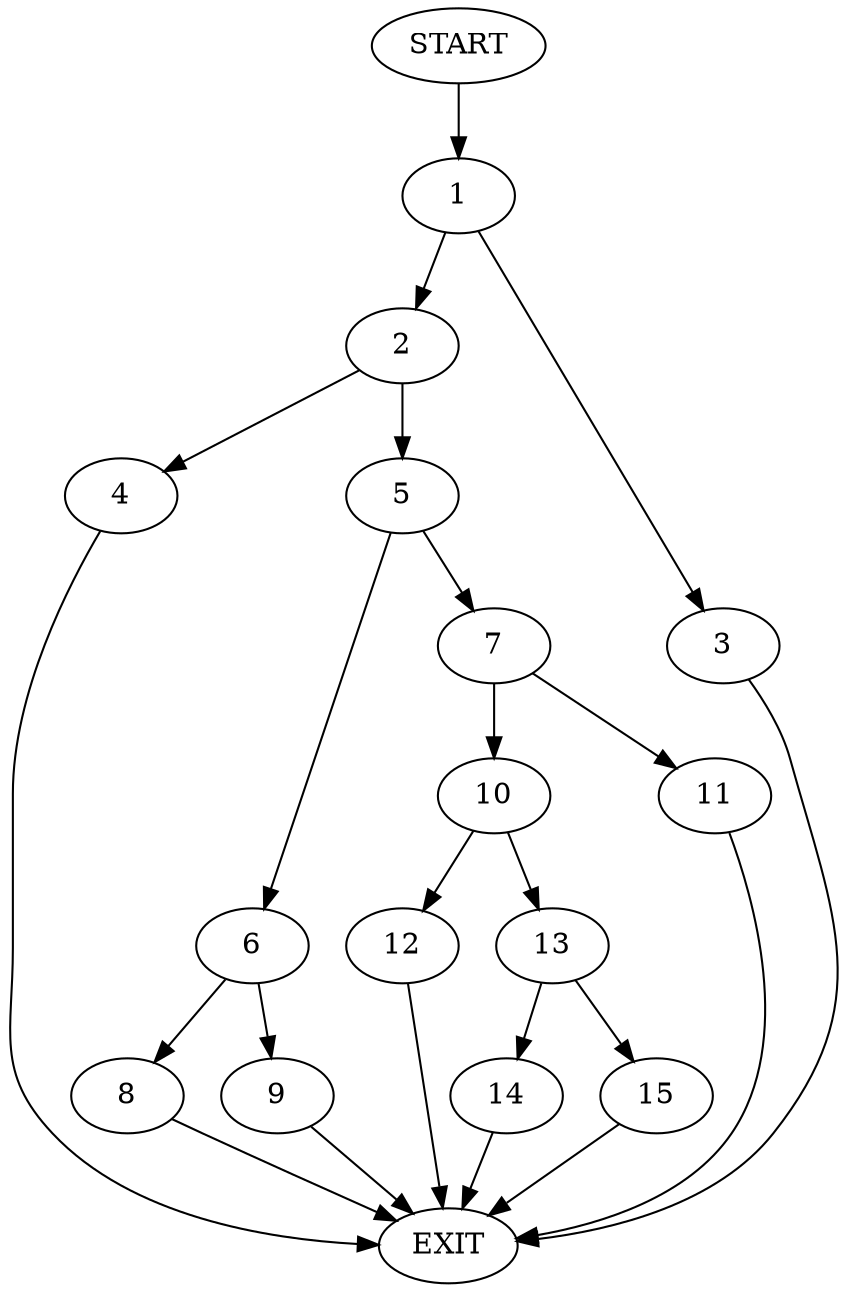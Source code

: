 digraph {
0 [label="START"]
16 [label="EXIT"]
0 -> 1
1 -> 2
1 -> 3
2 -> 4
2 -> 5
3 -> 16
5 -> 6
5 -> 7
4 -> 16
6 -> 8
6 -> 9
7 -> 10
7 -> 11
9 -> 16
8 -> 16
11 -> 16
10 -> 12
10 -> 13
12 -> 16
13 -> 14
13 -> 15
14 -> 16
15 -> 16
}
